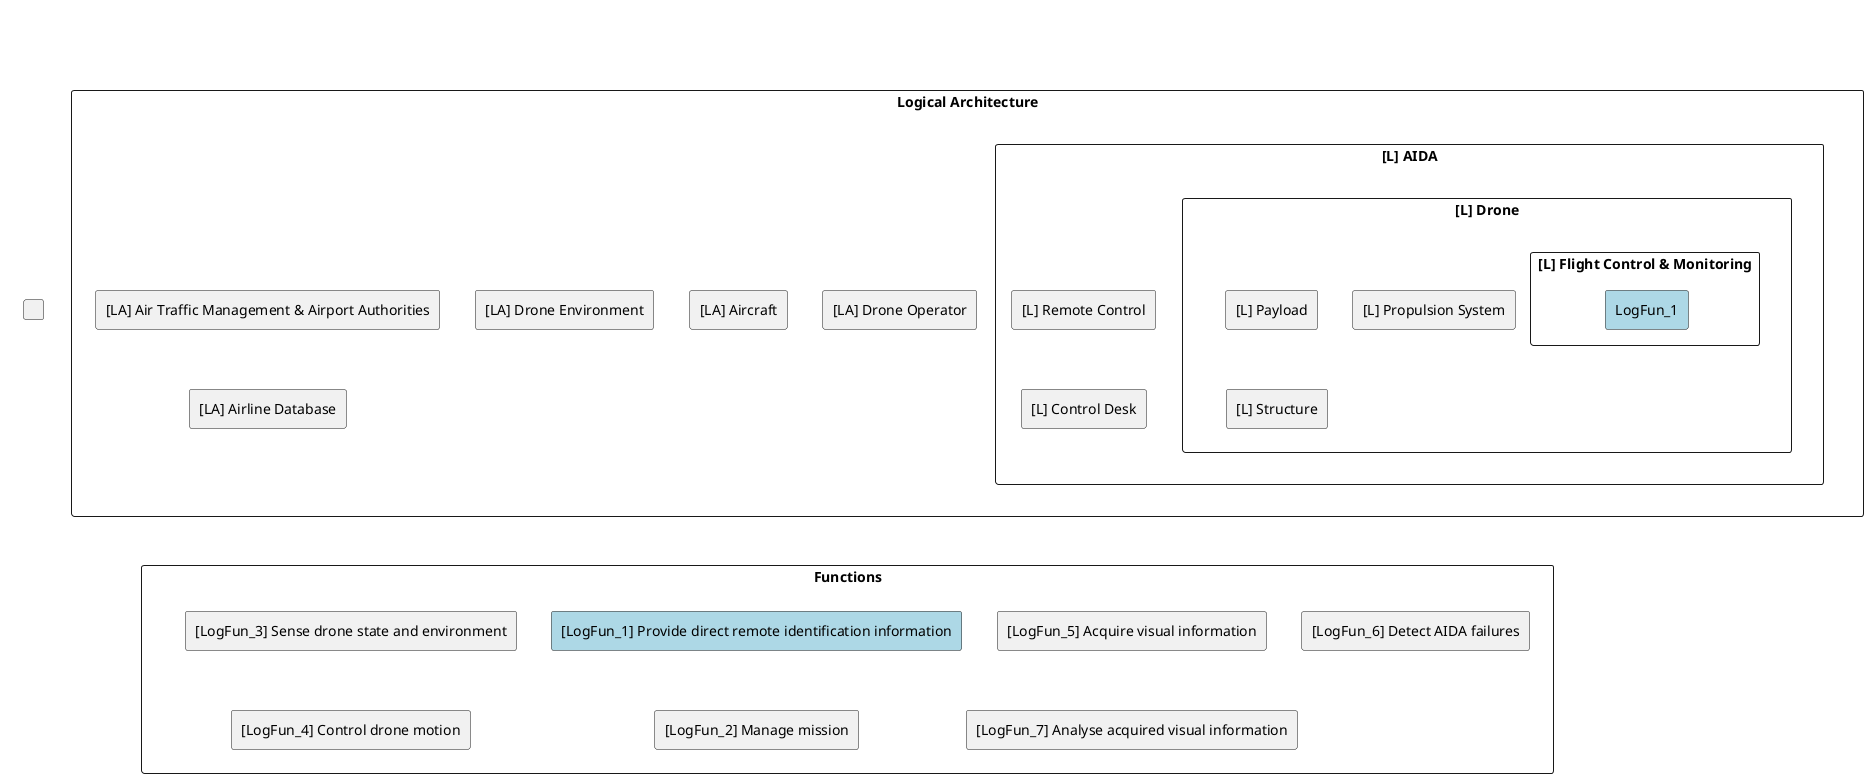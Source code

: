 @startuml
!pragma useVerticalIf on        
rectangle LA as "Logical Architecture" {
    rectangle "[L] AIDA" {
        rectangle "[L] Drone" as Drone {
            rectangle FlightControl as "[L] Flight Control & Monitoring" {
                rectangle "LogFun_1" #lightblue
            }
            rectangle PL as "[L] Payload"
            rectangle PS as "[L] Propulsion System"
            rectangle STR as "[L] Structure"
        }
        rectangle DESK as "[L] Control Desk"
        rectangle REMOTE as "[L] Remote Control"
    }
DESK -[hidden]u-> REMOTE
    rectangle OP as "[LA] Drone Operator"
    rectangle MGMNT as "[LA] Air Traffic Management & Airport Authorities"
    rectangle ENV as "[LA] Drone Environment"
    rectangle AC as "[LA] Aircraft"
    rectangle DTBS as "[LA] Airline Database"
}

rectangle "Functions" as Functions {
    rectangle LF1 as "[LogFun_1] Provide direct remote identification information" #lightblue
    rectangle LF2 as "[LogFun_2] Manage mission"
    rectangle LF3 as "[LogFun_3] Sense drone state and environment"
    rectangle LF4 as "[LogFun_4] Control drone motion"
    rectangle LF5 as "[LogFun_5] Acquire visual information"
    rectangle LF6 as "[LogFun_6] Detect AIDA failures"
    rectangle LF7 as "[LogFun_7] Analyse acquired visual information"
}
LF1 -[hidden]d-> LF2
LF3 -[hidden]d-> LF4
rectangle HELP as " "
HELP -[hidden]r-> LA
HELP -[hidden]r-> Functions
LA --[hidden]d--> Functions
Drone -[hidden]l-> OP
AC -[hidden]l-> Drone
@enduml